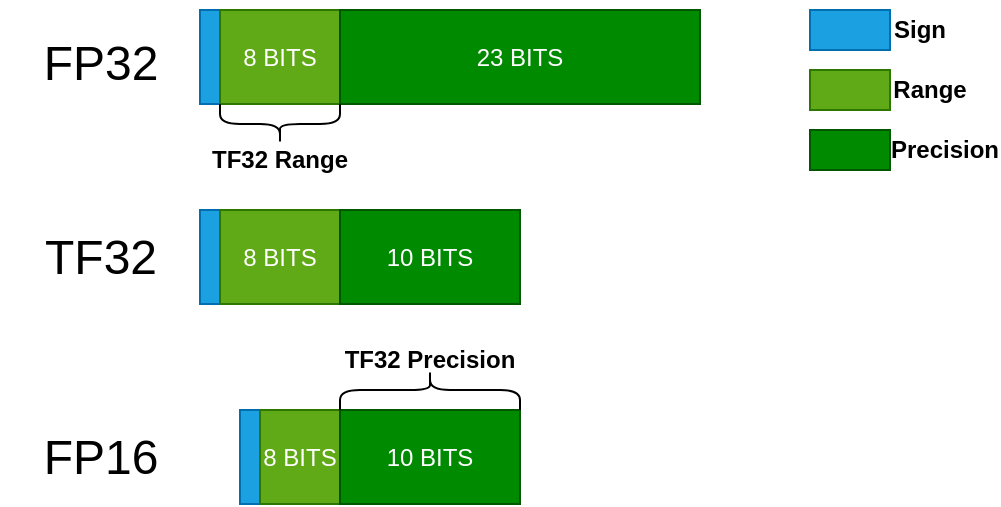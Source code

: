 <mxfile version="21.7.2" type="device">
  <diagram name="Page-1" id="P9OUqC4Znd5cR-1cZ0Y6">
    <mxGraphModel dx="1154" dy="758" grid="1" gridSize="10" guides="1" tooltips="1" connect="1" arrows="1" fold="1" page="1" pageScale="1" pageWidth="583" pageHeight="827" math="0" shadow="0">
      <root>
        <mxCell id="0" />
        <mxCell id="1" parent="0" />
        <mxCell id="9IPcsABAi49C8k4SQfYz-1" value="" style="childLayout=tableLayout;recursiveResize=0;shadow=0;fillColor=none;" vertex="1" parent="1">
          <mxGeometry x="130" y="55" width="250" height="47" as="geometry" />
        </mxCell>
        <mxCell id="9IPcsABAi49C8k4SQfYz-2" value="" style="shape=tableRow;horizontal=0;startSize=0;swimlaneHead=0;swimlaneBody=0;top=0;left=0;bottom=0;right=0;dropTarget=0;collapsible=0;recursiveResize=0;expand=0;fontStyle=0;fillColor=none;strokeColor=inherit;" vertex="1" parent="9IPcsABAi49C8k4SQfYz-1">
          <mxGeometry width="250" height="47" as="geometry" />
        </mxCell>
        <mxCell id="9IPcsABAi49C8k4SQfYz-3" value="" style="connectable=0;recursiveResize=0;strokeColor=#006EAF;fillColor=#1ba1e2;align=center;whiteSpace=wrap;html=1;fontColor=#ffffff;" vertex="1" parent="9IPcsABAi49C8k4SQfYz-2">
          <mxGeometry width="10" height="47" as="geometry">
            <mxRectangle width="10" height="47" as="alternateBounds" />
          </mxGeometry>
        </mxCell>
        <mxCell id="9IPcsABAi49C8k4SQfYz-4" value="8 BITS" style="connectable=0;recursiveResize=0;strokeColor=#2D7600;fillColor=#60a917;align=center;whiteSpace=wrap;html=1;fontColor=#ffffff;" vertex="1" parent="9IPcsABAi49C8k4SQfYz-2">
          <mxGeometry x="10" width="60" height="47" as="geometry">
            <mxRectangle width="60" height="47" as="alternateBounds" />
          </mxGeometry>
        </mxCell>
        <mxCell id="9IPcsABAi49C8k4SQfYz-5" value="23 BITS" style="connectable=0;recursiveResize=0;strokeColor=#005700;fillColor=#008a00;align=center;whiteSpace=wrap;html=1;fontColor=#ffffff;" vertex="1" parent="9IPcsABAi49C8k4SQfYz-2">
          <mxGeometry x="70" width="180" height="47" as="geometry">
            <mxRectangle width="180" height="47" as="alternateBounds" />
          </mxGeometry>
        </mxCell>
        <mxCell id="9IPcsABAi49C8k4SQfYz-18" value="&lt;span style=&quot;font-weight: normal;&quot;&gt;FP32&lt;/span&gt;" style="text;strokeColor=none;fillColor=none;html=1;fontSize=24;fontStyle=1;verticalAlign=middle;align=center;" vertex="1" parent="1">
          <mxGeometry x="30" y="62" width="100" height="40" as="geometry" />
        </mxCell>
        <mxCell id="9IPcsABAi49C8k4SQfYz-19" value="" style="childLayout=tableLayout;recursiveResize=0;shadow=0;fillColor=none;" vertex="1" parent="1">
          <mxGeometry x="130" y="155" width="160" height="47" as="geometry" />
        </mxCell>
        <mxCell id="9IPcsABAi49C8k4SQfYz-20" value="" style="shape=tableRow;horizontal=0;startSize=0;swimlaneHead=0;swimlaneBody=0;top=0;left=0;bottom=0;right=0;dropTarget=0;collapsible=0;recursiveResize=0;expand=0;fontStyle=0;fillColor=none;strokeColor=inherit;" vertex="1" parent="9IPcsABAi49C8k4SQfYz-19">
          <mxGeometry width="160" height="47" as="geometry" />
        </mxCell>
        <mxCell id="9IPcsABAi49C8k4SQfYz-21" value="" style="connectable=0;recursiveResize=0;strokeColor=#006EAF;fillColor=#1ba1e2;align=center;whiteSpace=wrap;html=1;fontColor=#ffffff;" vertex="1" parent="9IPcsABAi49C8k4SQfYz-20">
          <mxGeometry width="10" height="47" as="geometry">
            <mxRectangle width="10" height="47" as="alternateBounds" />
          </mxGeometry>
        </mxCell>
        <mxCell id="9IPcsABAi49C8k4SQfYz-22" value="8 BITS" style="connectable=0;recursiveResize=0;strokeColor=#2D7600;fillColor=#60a917;align=center;whiteSpace=wrap;html=1;fontColor=#ffffff;" vertex="1" parent="9IPcsABAi49C8k4SQfYz-20">
          <mxGeometry x="10" width="60" height="47" as="geometry">
            <mxRectangle width="60" height="47" as="alternateBounds" />
          </mxGeometry>
        </mxCell>
        <mxCell id="9IPcsABAi49C8k4SQfYz-23" value="10 BITS" style="connectable=0;recursiveResize=0;strokeColor=#005700;fillColor=#008a00;align=center;whiteSpace=wrap;html=1;fontColor=#ffffff;" vertex="1" parent="9IPcsABAi49C8k4SQfYz-20">
          <mxGeometry x="70" width="90" height="47" as="geometry">
            <mxRectangle width="90" height="47" as="alternateBounds" />
          </mxGeometry>
        </mxCell>
        <mxCell id="9IPcsABAi49C8k4SQfYz-24" value="&lt;span style=&quot;font-weight: normal;&quot;&gt;TF32&lt;/span&gt;" style="text;strokeColor=none;fillColor=none;html=1;fontSize=24;fontStyle=1;verticalAlign=middle;align=center;" vertex="1" parent="1">
          <mxGeometry x="30" y="158.5" width="100" height="40" as="geometry" />
        </mxCell>
        <mxCell id="9IPcsABAi49C8k4SQfYz-25" value="" style="childLayout=tableLayout;recursiveResize=0;shadow=0;fillColor=none;" vertex="1" parent="1">
          <mxGeometry x="150" y="255" width="140" height="47" as="geometry" />
        </mxCell>
        <mxCell id="9IPcsABAi49C8k4SQfYz-26" value="" style="shape=tableRow;horizontal=0;startSize=0;swimlaneHead=0;swimlaneBody=0;top=0;left=0;bottom=0;right=0;dropTarget=0;collapsible=0;recursiveResize=0;expand=0;fontStyle=0;fillColor=none;strokeColor=inherit;" vertex="1" parent="9IPcsABAi49C8k4SQfYz-25">
          <mxGeometry width="140" height="47" as="geometry" />
        </mxCell>
        <mxCell id="9IPcsABAi49C8k4SQfYz-27" value="" style="connectable=0;recursiveResize=0;strokeColor=#006EAF;fillColor=#1ba1e2;align=center;whiteSpace=wrap;html=1;fontColor=#ffffff;" vertex="1" parent="9IPcsABAi49C8k4SQfYz-26">
          <mxGeometry width="10" height="47" as="geometry">
            <mxRectangle width="10" height="47" as="alternateBounds" />
          </mxGeometry>
        </mxCell>
        <mxCell id="9IPcsABAi49C8k4SQfYz-28" value="8 BITS" style="connectable=0;recursiveResize=0;strokeColor=#2D7600;fillColor=#60a917;align=center;whiteSpace=wrap;html=1;fontColor=#ffffff;" vertex="1" parent="9IPcsABAi49C8k4SQfYz-26">
          <mxGeometry x="10" width="40" height="47" as="geometry">
            <mxRectangle width="40" height="47" as="alternateBounds" />
          </mxGeometry>
        </mxCell>
        <mxCell id="9IPcsABAi49C8k4SQfYz-29" value="10 BITS" style="connectable=0;recursiveResize=0;strokeColor=#005700;fillColor=#008a00;align=center;whiteSpace=wrap;html=1;fontColor=#ffffff;" vertex="1" parent="9IPcsABAi49C8k4SQfYz-26">
          <mxGeometry x="50" width="90" height="47" as="geometry">
            <mxRectangle width="90" height="47" as="alternateBounds" />
          </mxGeometry>
        </mxCell>
        <mxCell id="9IPcsABAi49C8k4SQfYz-30" value="&lt;span style=&quot;font-weight: normal;&quot;&gt;FP16&lt;/span&gt;" style="text;strokeColor=none;fillColor=none;html=1;fontSize=24;fontStyle=1;verticalAlign=middle;align=center;" vertex="1" parent="1">
          <mxGeometry x="30" y="258.5" width="100" height="40" as="geometry" />
        </mxCell>
        <mxCell id="9IPcsABAi49C8k4SQfYz-31" value="" style="shape=curlyBracket;whiteSpace=wrap;html=1;rounded=1;labelPosition=left;verticalLabelPosition=middle;align=right;verticalAlign=middle;direction=north;" vertex="1" parent="1">
          <mxGeometry x="140" y="102" width="60" height="20" as="geometry" />
        </mxCell>
        <mxCell id="9IPcsABAi49C8k4SQfYz-32" value="&lt;b&gt;TF32 Precision&lt;/b&gt;" style="text;html=1;strokeColor=none;fillColor=none;align=center;verticalAlign=middle;whiteSpace=wrap;rounded=0;" vertex="1" parent="1">
          <mxGeometry x="195" y="215" width="100" height="30" as="geometry" />
        </mxCell>
        <mxCell id="9IPcsABAi49C8k4SQfYz-33" value="&lt;b&gt;TF32 Range&lt;/b&gt;" style="text;html=1;strokeColor=none;fillColor=none;align=center;verticalAlign=middle;whiteSpace=wrap;rounded=0;" vertex="1" parent="1">
          <mxGeometry x="135" y="115" width="70" height="30" as="geometry" />
        </mxCell>
        <mxCell id="9IPcsABAi49C8k4SQfYz-34" value="" style="shape=curlyBracket;whiteSpace=wrap;html=1;rounded=1;labelPosition=left;verticalLabelPosition=middle;align=right;verticalAlign=middle;direction=south;" vertex="1" parent="1">
          <mxGeometry x="200" y="235" width="90" height="20" as="geometry" />
        </mxCell>
        <mxCell id="9IPcsABAi49C8k4SQfYz-36" value="" style="rounded=0;whiteSpace=wrap;html=1;fillColor=#1ba1e2;fontColor=#ffffff;strokeColor=#006EAF;" vertex="1" parent="1">
          <mxGeometry x="435" y="55" width="40" height="20" as="geometry" />
        </mxCell>
        <mxCell id="9IPcsABAi49C8k4SQfYz-37" value="" style="rounded=0;whiteSpace=wrap;html=1;fillColor=#60a917;fontColor=#ffffff;strokeColor=#2D7600;" vertex="1" parent="1">
          <mxGeometry x="435" y="85" width="40" height="20" as="geometry" />
        </mxCell>
        <mxCell id="9IPcsABAi49C8k4SQfYz-38" value="" style="rounded=0;whiteSpace=wrap;html=1;fillColor=#008a00;fontColor=#ffffff;strokeColor=#005700;" vertex="1" parent="1">
          <mxGeometry x="435" y="115" width="40" height="20" as="geometry" />
        </mxCell>
        <mxCell id="9IPcsABAi49C8k4SQfYz-39" value="Sign" style="text;html=1;strokeColor=none;fillColor=none;align=center;verticalAlign=middle;whiteSpace=wrap;rounded=0;fontStyle=1" vertex="1" parent="1">
          <mxGeometry x="475" y="50" width="30" height="30" as="geometry" />
        </mxCell>
        <mxCell id="9IPcsABAi49C8k4SQfYz-40" value="Range" style="text;html=1;strokeColor=none;fillColor=none;align=center;verticalAlign=middle;whiteSpace=wrap;rounded=0;fontStyle=1" vertex="1" parent="1">
          <mxGeometry x="480" y="80" width="30" height="30" as="geometry" />
        </mxCell>
        <mxCell id="9IPcsABAi49C8k4SQfYz-41" value="Precision" style="text;html=1;strokeColor=none;fillColor=none;align=center;verticalAlign=middle;whiteSpace=wrap;rounded=0;fontStyle=1" vertex="1" parent="1">
          <mxGeometry x="480" y="110" width="45" height="30" as="geometry" />
        </mxCell>
      </root>
    </mxGraphModel>
  </diagram>
</mxfile>
